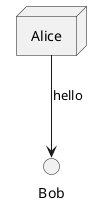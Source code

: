 {
  "sha1": "rk89utdzzy4e2vr8kciky3qbohg7b1h",
  "insertion": {
    "when": "2024-06-04T17:28:43.926Z",
    "url": "https://forum.plantuml.net/11806/dashed-arrow-also-the-close-comment-blocks-html-xml-markdown",
    "user": "plantuml@gmail.com"
  }
}
@startuml
node Alice
Alice --_> Bob : hello
@enduml
